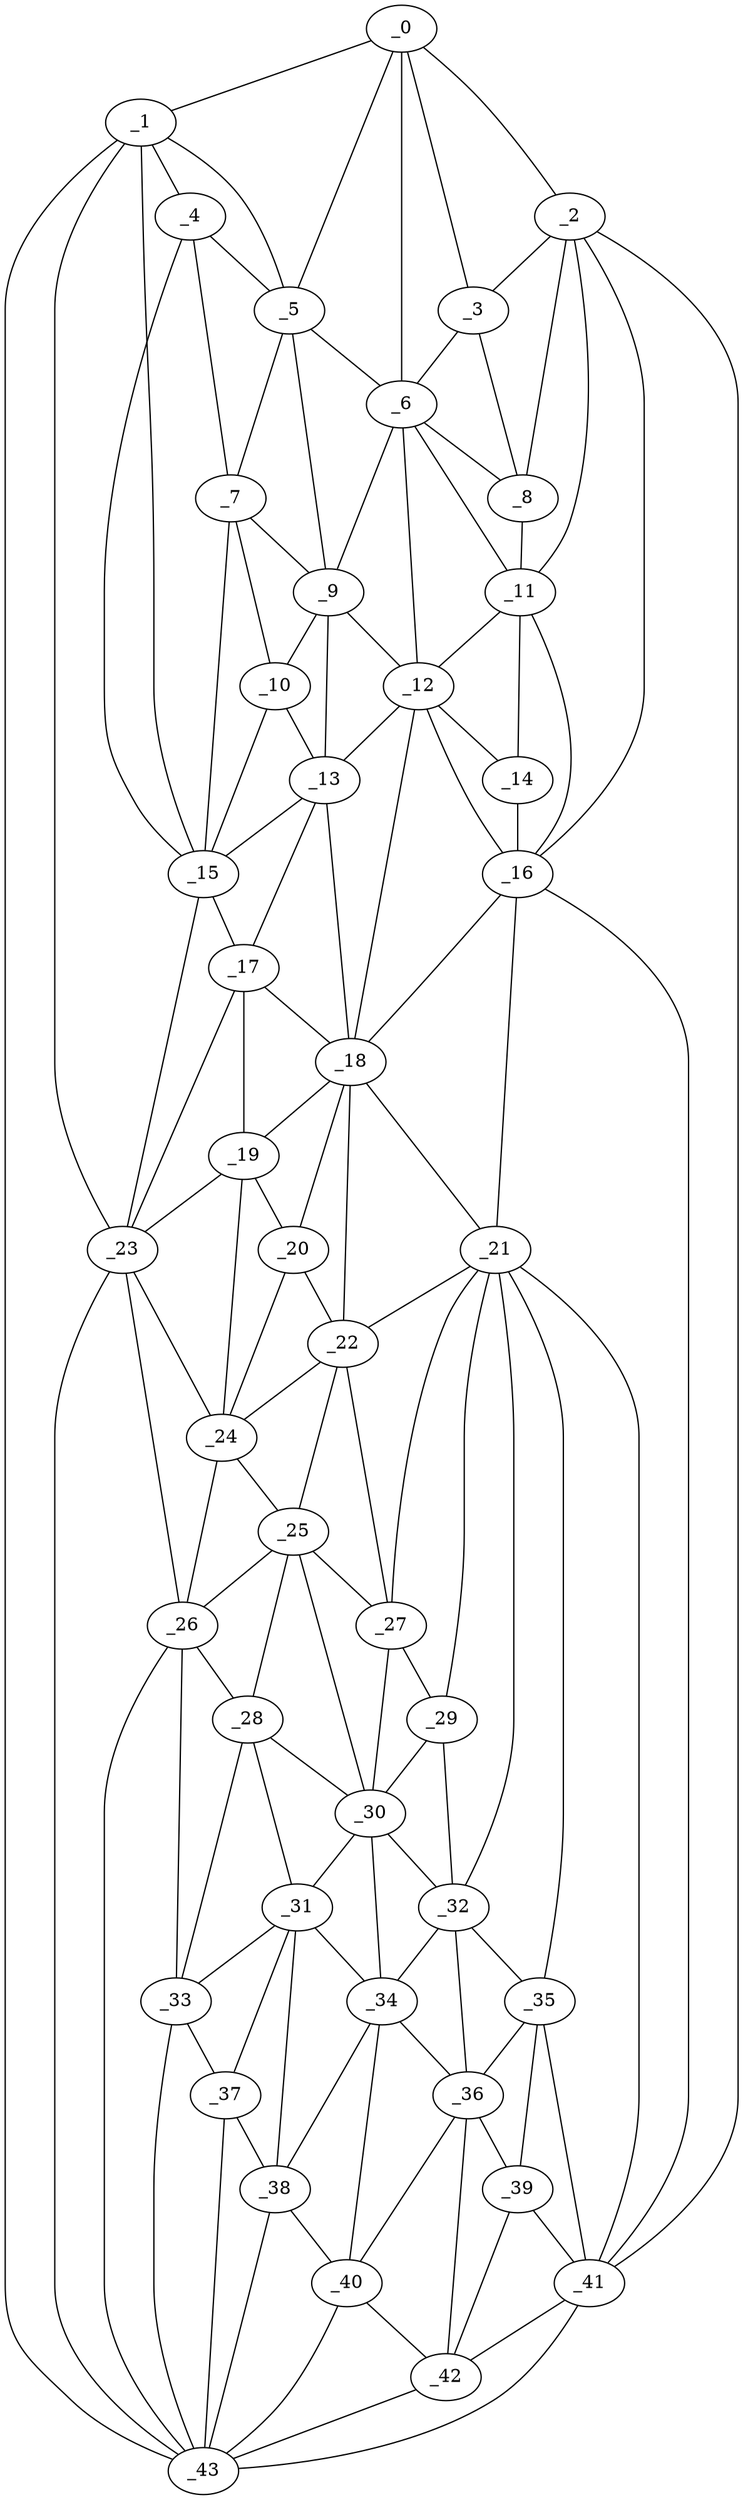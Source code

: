 graph "obj79__5.gxl" {
	_0	 [x=7,
		y=53];
	_1	 [x=7,
		y=91];
	_0 -- _1	 [valence=1];
	_2	 [x=11,
		y=37];
	_0 -- _2	 [valence=1];
	_3	 [x=18,
		y=49];
	_0 -- _3	 [valence=1];
	_5	 [x=21,
		y=71];
	_0 -- _5	 [valence=1];
	_6	 [x=23,
		y=58];
	_0 -- _6	 [valence=2];
	_4	 [x=18,
		y=86];
	_1 -- _4	 [valence=2];
	_1 -- _5	 [valence=1];
	_15	 [x=36,
		y=87];
	_1 -- _15	 [valence=2];
	_23	 [x=63,
		y=87];
	_1 -- _23	 [valence=2];
	_43	 [x=125,
		y=92];
	_1 -- _43	 [valence=1];
	_2 -- _3	 [valence=1];
	_8	 [x=24,
		y=47];
	_2 -- _8	 [valence=2];
	_11	 [x=30,
		y=46];
	_2 -- _11	 [valence=2];
	_16	 [x=42,
		y=45];
	_2 -- _16	 [valence=1];
	_41	 [x=124,
		y=38];
	_2 -- _41	 [valence=1];
	_3 -- _6	 [valence=2];
	_3 -- _8	 [valence=2];
	_4 -- _5	 [valence=2];
	_7	 [x=23,
		y=80];
	_4 -- _7	 [valence=2];
	_4 -- _15	 [valence=2];
	_5 -- _6	 [valence=2];
	_5 -- _7	 [valence=1];
	_9	 [x=24,
		y=71];
	_5 -- _9	 [valence=1];
	_6 -- _8	 [valence=2];
	_6 -- _9	 [valence=2];
	_6 -- _11	 [valence=1];
	_12	 [x=34,
		y=58];
	_6 -- _12	 [valence=2];
	_7 -- _9	 [valence=2];
	_10	 [x=28,
		y=77];
	_7 -- _10	 [valence=2];
	_7 -- _15	 [valence=2];
	_8 -- _11	 [valence=2];
	_9 -- _10	 [valence=2];
	_9 -- _12	 [valence=1];
	_13	 [x=34,
		y=71];
	_9 -- _13	 [valence=2];
	_10 -- _13	 [valence=2];
	_10 -- _15	 [valence=2];
	_11 -- _12	 [valence=2];
	_14	 [x=36,
		y=49];
	_11 -- _14	 [valence=1];
	_11 -- _16	 [valence=2];
	_12 -- _13	 [valence=1];
	_12 -- _14	 [valence=2];
	_12 -- _16	 [valence=2];
	_18	 [x=43,
		y=72];
	_12 -- _18	 [valence=1];
	_13 -- _15	 [valence=2];
	_17	 [x=42,
		y=86];
	_13 -- _17	 [valence=1];
	_13 -- _18	 [valence=2];
	_14 -- _16	 [valence=2];
	_15 -- _17	 [valence=1];
	_15 -- _23	 [valence=2];
	_16 -- _18	 [valence=2];
	_21	 [x=60,
		y=47];
	_16 -- _21	 [valence=2];
	_16 -- _41	 [valence=2];
	_17 -- _18	 [valence=2];
	_19	 [x=51,
		y=82];
	_17 -- _19	 [valence=1];
	_17 -- _23	 [valence=2];
	_18 -- _19	 [valence=2];
	_20	 [x=52,
		y=75];
	_18 -- _20	 [valence=2];
	_18 -- _21	 [valence=1];
	_22	 [x=60,
		y=71];
	_18 -- _22	 [valence=2];
	_19 -- _20	 [valence=1];
	_19 -- _23	 [valence=1];
	_24	 [x=66,
		y=78];
	_19 -- _24	 [valence=2];
	_20 -- _22	 [valence=1];
	_20 -- _24	 [valence=2];
	_21 -- _22	 [valence=1];
	_27	 [x=78,
		y=49];
	_21 -- _27	 [valence=2];
	_29	 [x=83,
		y=48];
	_21 -- _29	 [valence=2];
	_32	 [x=89,
		y=47];
	_21 -- _32	 [valence=1];
	_35	 [x=99,
		y=45];
	_21 -- _35	 [valence=2];
	_21 -- _41	 [valence=1];
	_22 -- _24	 [valence=2];
	_25	 [x=77,
		y=72];
	_22 -- _25	 [valence=2];
	_22 -- _27	 [valence=2];
	_23 -- _24	 [valence=2];
	_26	 [x=77,
		y=87];
	_23 -- _26	 [valence=1];
	_23 -- _43	 [valence=1];
	_24 -- _25	 [valence=2];
	_24 -- _26	 [valence=2];
	_25 -- _26	 [valence=1];
	_25 -- _27	 [valence=2];
	_28	 [x=82,
		y=81];
	_25 -- _28	 [valence=2];
	_30	 [x=83,
		y=72];
	_25 -- _30	 [valence=1];
	_26 -- _28	 [valence=2];
	_33	 [x=90,
		y=87];
	_26 -- _33	 [valence=2];
	_26 -- _43	 [valence=2];
	_27 -- _29	 [valence=1];
	_27 -- _30	 [valence=2];
	_28 -- _30	 [valence=1];
	_31	 [x=88,
		y=78];
	_28 -- _31	 [valence=2];
	_28 -- _33	 [valence=2];
	_29 -- _30	 [valence=2];
	_29 -- _32	 [valence=1];
	_30 -- _31	 [valence=2];
	_30 -- _32	 [valence=2];
	_34	 [x=97,
		y=72];
	_30 -- _34	 [valence=1];
	_31 -- _33	 [valence=1];
	_31 -- _34	 [valence=1];
	_37	 [x=101,
		y=87];
	_31 -- _37	 [valence=2];
	_38	 [x=104,
		y=79];
	_31 -- _38	 [valence=2];
	_32 -- _34	 [valence=2];
	_32 -- _35	 [valence=2];
	_36	 [x=101,
		y=49];
	_32 -- _36	 [valence=2];
	_33 -- _37	 [valence=2];
	_33 -- _43	 [valence=2];
	_34 -- _36	 [valence=2];
	_34 -- _38	 [valence=2];
	_40	 [x=114,
		y=72];
	_34 -- _40	 [valence=2];
	_35 -- _36	 [valence=2];
	_39	 [x=114,
		y=45];
	_35 -- _39	 [valence=2];
	_35 -- _41	 [valence=1];
	_36 -- _39	 [valence=2];
	_36 -- _40	 [valence=2];
	_42	 [x=124,
		y=55];
	_36 -- _42	 [valence=2];
	_37 -- _38	 [valence=2];
	_37 -- _43	 [valence=2];
	_38 -- _40	 [valence=2];
	_38 -- _43	 [valence=1];
	_39 -- _41	 [valence=2];
	_39 -- _42	 [valence=2];
	_40 -- _42	 [valence=1];
	_40 -- _43	 [valence=2];
	_41 -- _42	 [valence=2];
	_41 -- _43	 [valence=1];
	_42 -- _43	 [valence=2];
}
